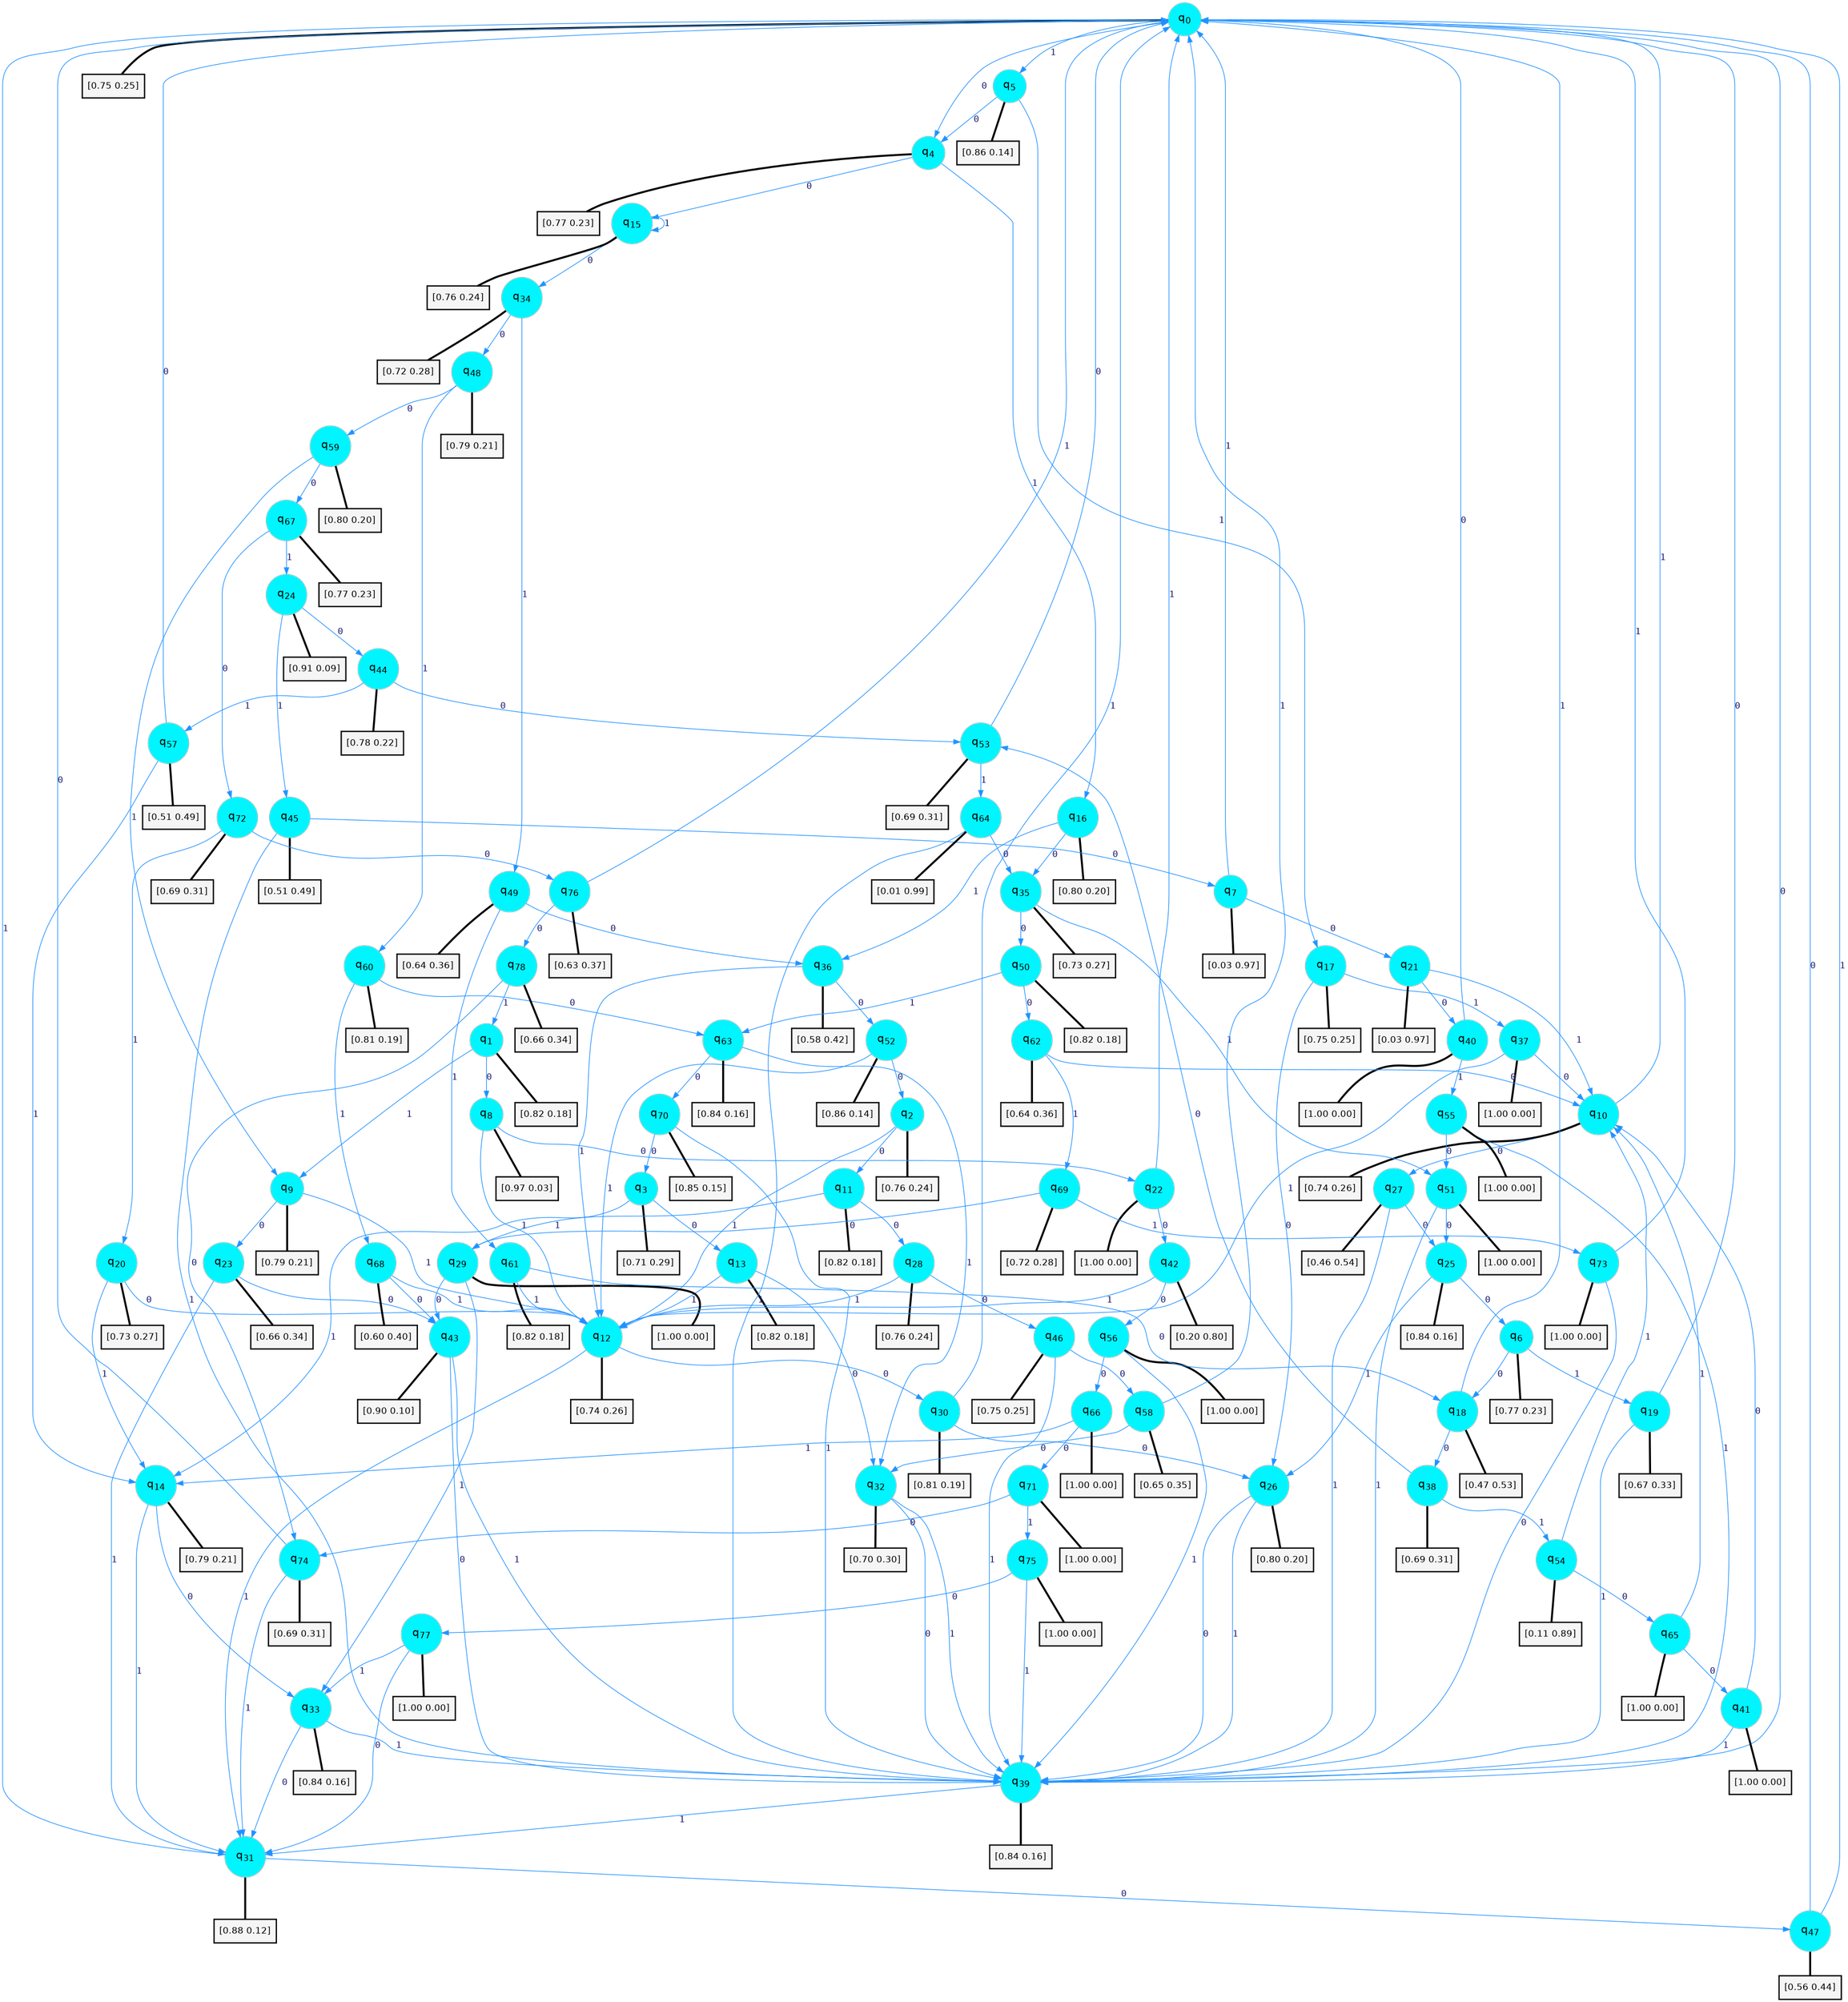 digraph G {
graph [
bgcolor=transparent, dpi=300, rankdir=TD, size="40,25"];
node [
color=gray, fillcolor=turquoise1, fontcolor=black, fontname=Helvetica, fontsize=16, fontweight=bold, shape=circle, style=filled];
edge [
arrowsize=1, color=dodgerblue1, fontcolor=midnightblue, fontname=courier, fontweight=bold, penwidth=1, style=solid, weight=20];
0[label=<q<SUB>0</SUB>>];
1[label=<q<SUB>1</SUB>>];
2[label=<q<SUB>2</SUB>>];
3[label=<q<SUB>3</SUB>>];
4[label=<q<SUB>4</SUB>>];
5[label=<q<SUB>5</SUB>>];
6[label=<q<SUB>6</SUB>>];
7[label=<q<SUB>7</SUB>>];
8[label=<q<SUB>8</SUB>>];
9[label=<q<SUB>9</SUB>>];
10[label=<q<SUB>10</SUB>>];
11[label=<q<SUB>11</SUB>>];
12[label=<q<SUB>12</SUB>>];
13[label=<q<SUB>13</SUB>>];
14[label=<q<SUB>14</SUB>>];
15[label=<q<SUB>15</SUB>>];
16[label=<q<SUB>16</SUB>>];
17[label=<q<SUB>17</SUB>>];
18[label=<q<SUB>18</SUB>>];
19[label=<q<SUB>19</SUB>>];
20[label=<q<SUB>20</SUB>>];
21[label=<q<SUB>21</SUB>>];
22[label=<q<SUB>22</SUB>>];
23[label=<q<SUB>23</SUB>>];
24[label=<q<SUB>24</SUB>>];
25[label=<q<SUB>25</SUB>>];
26[label=<q<SUB>26</SUB>>];
27[label=<q<SUB>27</SUB>>];
28[label=<q<SUB>28</SUB>>];
29[label=<q<SUB>29</SUB>>];
30[label=<q<SUB>30</SUB>>];
31[label=<q<SUB>31</SUB>>];
32[label=<q<SUB>32</SUB>>];
33[label=<q<SUB>33</SUB>>];
34[label=<q<SUB>34</SUB>>];
35[label=<q<SUB>35</SUB>>];
36[label=<q<SUB>36</SUB>>];
37[label=<q<SUB>37</SUB>>];
38[label=<q<SUB>38</SUB>>];
39[label=<q<SUB>39</SUB>>];
40[label=<q<SUB>40</SUB>>];
41[label=<q<SUB>41</SUB>>];
42[label=<q<SUB>42</SUB>>];
43[label=<q<SUB>43</SUB>>];
44[label=<q<SUB>44</SUB>>];
45[label=<q<SUB>45</SUB>>];
46[label=<q<SUB>46</SUB>>];
47[label=<q<SUB>47</SUB>>];
48[label=<q<SUB>48</SUB>>];
49[label=<q<SUB>49</SUB>>];
50[label=<q<SUB>50</SUB>>];
51[label=<q<SUB>51</SUB>>];
52[label=<q<SUB>52</SUB>>];
53[label=<q<SUB>53</SUB>>];
54[label=<q<SUB>54</SUB>>];
55[label=<q<SUB>55</SUB>>];
56[label=<q<SUB>56</SUB>>];
57[label=<q<SUB>57</SUB>>];
58[label=<q<SUB>58</SUB>>];
59[label=<q<SUB>59</SUB>>];
60[label=<q<SUB>60</SUB>>];
61[label=<q<SUB>61</SUB>>];
62[label=<q<SUB>62</SUB>>];
63[label=<q<SUB>63</SUB>>];
64[label=<q<SUB>64</SUB>>];
65[label=<q<SUB>65</SUB>>];
66[label=<q<SUB>66</SUB>>];
67[label=<q<SUB>67</SUB>>];
68[label=<q<SUB>68</SUB>>];
69[label=<q<SUB>69</SUB>>];
70[label=<q<SUB>70</SUB>>];
71[label=<q<SUB>71</SUB>>];
72[label=<q<SUB>72</SUB>>];
73[label=<q<SUB>73</SUB>>];
74[label=<q<SUB>74</SUB>>];
75[label=<q<SUB>75</SUB>>];
76[label=<q<SUB>76</SUB>>];
77[label=<q<SUB>77</SUB>>];
78[label=<q<SUB>78</SUB>>];
79[label="[0.75 0.25]", shape=box,fontcolor=black, fontname=Helvetica, fontsize=14, penwidth=2, fillcolor=whitesmoke,color=black];
80[label="[0.82 0.18]", shape=box,fontcolor=black, fontname=Helvetica, fontsize=14, penwidth=2, fillcolor=whitesmoke,color=black];
81[label="[0.76 0.24]", shape=box,fontcolor=black, fontname=Helvetica, fontsize=14, penwidth=2, fillcolor=whitesmoke,color=black];
82[label="[0.71 0.29]", shape=box,fontcolor=black, fontname=Helvetica, fontsize=14, penwidth=2, fillcolor=whitesmoke,color=black];
83[label="[0.77 0.23]", shape=box,fontcolor=black, fontname=Helvetica, fontsize=14, penwidth=2, fillcolor=whitesmoke,color=black];
84[label="[0.86 0.14]", shape=box,fontcolor=black, fontname=Helvetica, fontsize=14, penwidth=2, fillcolor=whitesmoke,color=black];
85[label="[0.77 0.23]", shape=box,fontcolor=black, fontname=Helvetica, fontsize=14, penwidth=2, fillcolor=whitesmoke,color=black];
86[label="[0.03 0.97]", shape=box,fontcolor=black, fontname=Helvetica, fontsize=14, penwidth=2, fillcolor=whitesmoke,color=black];
87[label="[0.97 0.03]", shape=box,fontcolor=black, fontname=Helvetica, fontsize=14, penwidth=2, fillcolor=whitesmoke,color=black];
88[label="[0.79 0.21]", shape=box,fontcolor=black, fontname=Helvetica, fontsize=14, penwidth=2, fillcolor=whitesmoke,color=black];
89[label="[0.74 0.26]", shape=box,fontcolor=black, fontname=Helvetica, fontsize=14, penwidth=2, fillcolor=whitesmoke,color=black];
90[label="[0.82 0.18]", shape=box,fontcolor=black, fontname=Helvetica, fontsize=14, penwidth=2, fillcolor=whitesmoke,color=black];
91[label="[0.74 0.26]", shape=box,fontcolor=black, fontname=Helvetica, fontsize=14, penwidth=2, fillcolor=whitesmoke,color=black];
92[label="[0.82 0.18]", shape=box,fontcolor=black, fontname=Helvetica, fontsize=14, penwidth=2, fillcolor=whitesmoke,color=black];
93[label="[0.79 0.21]", shape=box,fontcolor=black, fontname=Helvetica, fontsize=14, penwidth=2, fillcolor=whitesmoke,color=black];
94[label="[0.76 0.24]", shape=box,fontcolor=black, fontname=Helvetica, fontsize=14, penwidth=2, fillcolor=whitesmoke,color=black];
95[label="[0.80 0.20]", shape=box,fontcolor=black, fontname=Helvetica, fontsize=14, penwidth=2, fillcolor=whitesmoke,color=black];
96[label="[0.75 0.25]", shape=box,fontcolor=black, fontname=Helvetica, fontsize=14, penwidth=2, fillcolor=whitesmoke,color=black];
97[label="[0.47 0.53]", shape=box,fontcolor=black, fontname=Helvetica, fontsize=14, penwidth=2, fillcolor=whitesmoke,color=black];
98[label="[0.67 0.33]", shape=box,fontcolor=black, fontname=Helvetica, fontsize=14, penwidth=2, fillcolor=whitesmoke,color=black];
99[label="[0.73 0.27]", shape=box,fontcolor=black, fontname=Helvetica, fontsize=14, penwidth=2, fillcolor=whitesmoke,color=black];
100[label="[0.03 0.97]", shape=box,fontcolor=black, fontname=Helvetica, fontsize=14, penwidth=2, fillcolor=whitesmoke,color=black];
101[label="[1.00 0.00]", shape=box,fontcolor=black, fontname=Helvetica, fontsize=14, penwidth=2, fillcolor=whitesmoke,color=black];
102[label="[0.66 0.34]", shape=box,fontcolor=black, fontname=Helvetica, fontsize=14, penwidth=2, fillcolor=whitesmoke,color=black];
103[label="[0.91 0.09]", shape=box,fontcolor=black, fontname=Helvetica, fontsize=14, penwidth=2, fillcolor=whitesmoke,color=black];
104[label="[0.84 0.16]", shape=box,fontcolor=black, fontname=Helvetica, fontsize=14, penwidth=2, fillcolor=whitesmoke,color=black];
105[label="[0.80 0.20]", shape=box,fontcolor=black, fontname=Helvetica, fontsize=14, penwidth=2, fillcolor=whitesmoke,color=black];
106[label="[0.46 0.54]", shape=box,fontcolor=black, fontname=Helvetica, fontsize=14, penwidth=2, fillcolor=whitesmoke,color=black];
107[label="[0.76 0.24]", shape=box,fontcolor=black, fontname=Helvetica, fontsize=14, penwidth=2, fillcolor=whitesmoke,color=black];
108[label="[1.00 0.00]", shape=box,fontcolor=black, fontname=Helvetica, fontsize=14, penwidth=2, fillcolor=whitesmoke,color=black];
109[label="[0.81 0.19]", shape=box,fontcolor=black, fontname=Helvetica, fontsize=14, penwidth=2, fillcolor=whitesmoke,color=black];
110[label="[0.88 0.12]", shape=box,fontcolor=black, fontname=Helvetica, fontsize=14, penwidth=2, fillcolor=whitesmoke,color=black];
111[label="[0.70 0.30]", shape=box,fontcolor=black, fontname=Helvetica, fontsize=14, penwidth=2, fillcolor=whitesmoke,color=black];
112[label="[0.84 0.16]", shape=box,fontcolor=black, fontname=Helvetica, fontsize=14, penwidth=2, fillcolor=whitesmoke,color=black];
113[label="[0.72 0.28]", shape=box,fontcolor=black, fontname=Helvetica, fontsize=14, penwidth=2, fillcolor=whitesmoke,color=black];
114[label="[0.73 0.27]", shape=box,fontcolor=black, fontname=Helvetica, fontsize=14, penwidth=2, fillcolor=whitesmoke,color=black];
115[label="[0.58 0.42]", shape=box,fontcolor=black, fontname=Helvetica, fontsize=14, penwidth=2, fillcolor=whitesmoke,color=black];
116[label="[1.00 0.00]", shape=box,fontcolor=black, fontname=Helvetica, fontsize=14, penwidth=2, fillcolor=whitesmoke,color=black];
117[label="[0.69 0.31]", shape=box,fontcolor=black, fontname=Helvetica, fontsize=14, penwidth=2, fillcolor=whitesmoke,color=black];
118[label="[0.84 0.16]", shape=box,fontcolor=black, fontname=Helvetica, fontsize=14, penwidth=2, fillcolor=whitesmoke,color=black];
119[label="[1.00 0.00]", shape=box,fontcolor=black, fontname=Helvetica, fontsize=14, penwidth=2, fillcolor=whitesmoke,color=black];
120[label="[1.00 0.00]", shape=box,fontcolor=black, fontname=Helvetica, fontsize=14, penwidth=2, fillcolor=whitesmoke,color=black];
121[label="[0.20 0.80]", shape=box,fontcolor=black, fontname=Helvetica, fontsize=14, penwidth=2, fillcolor=whitesmoke,color=black];
122[label="[0.90 0.10]", shape=box,fontcolor=black, fontname=Helvetica, fontsize=14, penwidth=2, fillcolor=whitesmoke,color=black];
123[label="[0.78 0.22]", shape=box,fontcolor=black, fontname=Helvetica, fontsize=14, penwidth=2, fillcolor=whitesmoke,color=black];
124[label="[0.51 0.49]", shape=box,fontcolor=black, fontname=Helvetica, fontsize=14, penwidth=2, fillcolor=whitesmoke,color=black];
125[label="[0.75 0.25]", shape=box,fontcolor=black, fontname=Helvetica, fontsize=14, penwidth=2, fillcolor=whitesmoke,color=black];
126[label="[0.56 0.44]", shape=box,fontcolor=black, fontname=Helvetica, fontsize=14, penwidth=2, fillcolor=whitesmoke,color=black];
127[label="[0.79 0.21]", shape=box,fontcolor=black, fontname=Helvetica, fontsize=14, penwidth=2, fillcolor=whitesmoke,color=black];
128[label="[0.64 0.36]", shape=box,fontcolor=black, fontname=Helvetica, fontsize=14, penwidth=2, fillcolor=whitesmoke,color=black];
129[label="[0.82 0.18]", shape=box,fontcolor=black, fontname=Helvetica, fontsize=14, penwidth=2, fillcolor=whitesmoke,color=black];
130[label="[1.00 0.00]", shape=box,fontcolor=black, fontname=Helvetica, fontsize=14, penwidth=2, fillcolor=whitesmoke,color=black];
131[label="[0.86 0.14]", shape=box,fontcolor=black, fontname=Helvetica, fontsize=14, penwidth=2, fillcolor=whitesmoke,color=black];
132[label="[0.69 0.31]", shape=box,fontcolor=black, fontname=Helvetica, fontsize=14, penwidth=2, fillcolor=whitesmoke,color=black];
133[label="[0.11 0.89]", shape=box,fontcolor=black, fontname=Helvetica, fontsize=14, penwidth=2, fillcolor=whitesmoke,color=black];
134[label="[1.00 0.00]", shape=box,fontcolor=black, fontname=Helvetica, fontsize=14, penwidth=2, fillcolor=whitesmoke,color=black];
135[label="[1.00 0.00]", shape=box,fontcolor=black, fontname=Helvetica, fontsize=14, penwidth=2, fillcolor=whitesmoke,color=black];
136[label="[0.51 0.49]", shape=box,fontcolor=black, fontname=Helvetica, fontsize=14, penwidth=2, fillcolor=whitesmoke,color=black];
137[label="[0.65 0.35]", shape=box,fontcolor=black, fontname=Helvetica, fontsize=14, penwidth=2, fillcolor=whitesmoke,color=black];
138[label="[0.80 0.20]", shape=box,fontcolor=black, fontname=Helvetica, fontsize=14, penwidth=2, fillcolor=whitesmoke,color=black];
139[label="[0.81 0.19]", shape=box,fontcolor=black, fontname=Helvetica, fontsize=14, penwidth=2, fillcolor=whitesmoke,color=black];
140[label="[0.82 0.18]", shape=box,fontcolor=black, fontname=Helvetica, fontsize=14, penwidth=2, fillcolor=whitesmoke,color=black];
141[label="[0.64 0.36]", shape=box,fontcolor=black, fontname=Helvetica, fontsize=14, penwidth=2, fillcolor=whitesmoke,color=black];
142[label="[0.84 0.16]", shape=box,fontcolor=black, fontname=Helvetica, fontsize=14, penwidth=2, fillcolor=whitesmoke,color=black];
143[label="[0.01 0.99]", shape=box,fontcolor=black, fontname=Helvetica, fontsize=14, penwidth=2, fillcolor=whitesmoke,color=black];
144[label="[1.00 0.00]", shape=box,fontcolor=black, fontname=Helvetica, fontsize=14, penwidth=2, fillcolor=whitesmoke,color=black];
145[label="[1.00 0.00]", shape=box,fontcolor=black, fontname=Helvetica, fontsize=14, penwidth=2, fillcolor=whitesmoke,color=black];
146[label="[0.77 0.23]", shape=box,fontcolor=black, fontname=Helvetica, fontsize=14, penwidth=2, fillcolor=whitesmoke,color=black];
147[label="[0.60 0.40]", shape=box,fontcolor=black, fontname=Helvetica, fontsize=14, penwidth=2, fillcolor=whitesmoke,color=black];
148[label="[0.72 0.28]", shape=box,fontcolor=black, fontname=Helvetica, fontsize=14, penwidth=2, fillcolor=whitesmoke,color=black];
149[label="[0.85 0.15]", shape=box,fontcolor=black, fontname=Helvetica, fontsize=14, penwidth=2, fillcolor=whitesmoke,color=black];
150[label="[1.00 0.00]", shape=box,fontcolor=black, fontname=Helvetica, fontsize=14, penwidth=2, fillcolor=whitesmoke,color=black];
151[label="[0.69 0.31]", shape=box,fontcolor=black, fontname=Helvetica, fontsize=14, penwidth=2, fillcolor=whitesmoke,color=black];
152[label="[1.00 0.00]", shape=box,fontcolor=black, fontname=Helvetica, fontsize=14, penwidth=2, fillcolor=whitesmoke,color=black];
153[label="[0.69 0.31]", shape=box,fontcolor=black, fontname=Helvetica, fontsize=14, penwidth=2, fillcolor=whitesmoke,color=black];
154[label="[1.00 0.00]", shape=box,fontcolor=black, fontname=Helvetica, fontsize=14, penwidth=2, fillcolor=whitesmoke,color=black];
155[label="[0.63 0.37]", shape=box,fontcolor=black, fontname=Helvetica, fontsize=14, penwidth=2, fillcolor=whitesmoke,color=black];
156[label="[1.00 0.00]", shape=box,fontcolor=black, fontname=Helvetica, fontsize=14, penwidth=2, fillcolor=whitesmoke,color=black];
157[label="[0.66 0.34]", shape=box,fontcolor=black, fontname=Helvetica, fontsize=14, penwidth=2, fillcolor=whitesmoke,color=black];
0->4 [label=0];
0->5 [label=1];
0->79 [arrowhead=none, penwidth=3,color=black];
1->8 [label=0];
1->9 [label=1];
1->80 [arrowhead=none, penwidth=3,color=black];
2->11 [label=0];
2->12 [label=1];
2->81 [arrowhead=none, penwidth=3,color=black];
3->13 [label=0];
3->14 [label=1];
3->82 [arrowhead=none, penwidth=3,color=black];
4->15 [label=0];
4->16 [label=1];
4->83 [arrowhead=none, penwidth=3,color=black];
5->4 [label=0];
5->17 [label=1];
5->84 [arrowhead=none, penwidth=3,color=black];
6->18 [label=0];
6->19 [label=1];
6->85 [arrowhead=none, penwidth=3,color=black];
7->21 [label=0];
7->0 [label=1];
7->86 [arrowhead=none, penwidth=3,color=black];
8->22 [label=0];
8->12 [label=1];
8->87 [arrowhead=none, penwidth=3,color=black];
9->23 [label=0];
9->12 [label=1];
9->88 [arrowhead=none, penwidth=3,color=black];
10->27 [label=0];
10->0 [label=1];
10->89 [arrowhead=none, penwidth=3,color=black];
11->28 [label=0];
11->29 [label=1];
11->90 [arrowhead=none, penwidth=3,color=black];
12->30 [label=0];
12->31 [label=1];
12->91 [arrowhead=none, penwidth=3,color=black];
13->32 [label=0];
13->12 [label=1];
13->92 [arrowhead=none, penwidth=3,color=black];
14->33 [label=0];
14->31 [label=1];
14->93 [arrowhead=none, penwidth=3,color=black];
15->34 [label=0];
15->15 [label=1];
15->94 [arrowhead=none, penwidth=3,color=black];
16->35 [label=0];
16->36 [label=1];
16->95 [arrowhead=none, penwidth=3,color=black];
17->26 [label=0];
17->37 [label=1];
17->96 [arrowhead=none, penwidth=3,color=black];
18->38 [label=0];
18->0 [label=1];
18->97 [arrowhead=none, penwidth=3,color=black];
19->0 [label=0];
19->39 [label=1];
19->98 [arrowhead=none, penwidth=3,color=black];
20->12 [label=0];
20->14 [label=1];
20->99 [arrowhead=none, penwidth=3,color=black];
21->40 [label=0];
21->10 [label=1];
21->100 [arrowhead=none, penwidth=3,color=black];
22->42 [label=0];
22->0 [label=1];
22->101 [arrowhead=none, penwidth=3,color=black];
23->43 [label=0];
23->31 [label=1];
23->102 [arrowhead=none, penwidth=3,color=black];
24->44 [label=0];
24->45 [label=1];
24->103 [arrowhead=none, penwidth=3,color=black];
25->6 [label=0];
25->26 [label=1];
25->104 [arrowhead=none, penwidth=3,color=black];
26->39 [label=0];
26->39 [label=1];
26->105 [arrowhead=none, penwidth=3,color=black];
27->25 [label=0];
27->39 [label=1];
27->106 [arrowhead=none, penwidth=3,color=black];
28->46 [label=0];
28->12 [label=1];
28->107 [arrowhead=none, penwidth=3,color=black];
29->43 [label=0];
29->33 [label=1];
29->108 [arrowhead=none, penwidth=3,color=black];
30->26 [label=0];
30->0 [label=1];
30->109 [arrowhead=none, penwidth=3,color=black];
31->47 [label=0];
31->0 [label=1];
31->110 [arrowhead=none, penwidth=3,color=black];
32->39 [label=0];
32->39 [label=1];
32->111 [arrowhead=none, penwidth=3,color=black];
33->31 [label=0];
33->39 [label=1];
33->112 [arrowhead=none, penwidth=3,color=black];
34->48 [label=0];
34->49 [label=1];
34->113 [arrowhead=none, penwidth=3,color=black];
35->50 [label=0];
35->51 [label=1];
35->114 [arrowhead=none, penwidth=3,color=black];
36->52 [label=0];
36->12 [label=1];
36->115 [arrowhead=none, penwidth=3,color=black];
37->10 [label=0];
37->12 [label=1];
37->116 [arrowhead=none, penwidth=3,color=black];
38->53 [label=0];
38->54 [label=1];
38->117 [arrowhead=none, penwidth=3,color=black];
39->0 [label=0];
39->31 [label=1];
39->118 [arrowhead=none, penwidth=3,color=black];
40->0 [label=0];
40->55 [label=1];
40->119 [arrowhead=none, penwidth=3,color=black];
41->10 [label=0];
41->39 [label=1];
41->120 [arrowhead=none, penwidth=3,color=black];
42->56 [label=0];
42->12 [label=1];
42->121 [arrowhead=none, penwidth=3,color=black];
43->39 [label=0];
43->39 [label=1];
43->122 [arrowhead=none, penwidth=3,color=black];
44->53 [label=0];
44->57 [label=1];
44->123 [arrowhead=none, penwidth=3,color=black];
45->7 [label=0];
45->39 [label=1];
45->124 [arrowhead=none, penwidth=3,color=black];
46->58 [label=0];
46->39 [label=1];
46->125 [arrowhead=none, penwidth=3,color=black];
47->0 [label=0];
47->0 [label=1];
47->126 [arrowhead=none, penwidth=3,color=black];
48->59 [label=0];
48->60 [label=1];
48->127 [arrowhead=none, penwidth=3,color=black];
49->36 [label=0];
49->61 [label=1];
49->128 [arrowhead=none, penwidth=3,color=black];
50->62 [label=0];
50->63 [label=1];
50->129 [arrowhead=none, penwidth=3,color=black];
51->25 [label=0];
51->39 [label=1];
51->130 [arrowhead=none, penwidth=3,color=black];
52->2 [label=0];
52->12 [label=1];
52->131 [arrowhead=none, penwidth=3,color=black];
53->0 [label=0];
53->64 [label=1];
53->132 [arrowhead=none, penwidth=3,color=black];
54->65 [label=0];
54->10 [label=1];
54->133 [arrowhead=none, penwidth=3,color=black];
55->51 [label=0];
55->39 [label=1];
55->134 [arrowhead=none, penwidth=3,color=black];
56->66 [label=0];
56->39 [label=1];
56->135 [arrowhead=none, penwidth=3,color=black];
57->0 [label=0];
57->14 [label=1];
57->136 [arrowhead=none, penwidth=3,color=black];
58->32 [label=0];
58->0 [label=1];
58->137 [arrowhead=none, penwidth=3,color=black];
59->67 [label=0];
59->9 [label=1];
59->138 [arrowhead=none, penwidth=3,color=black];
60->63 [label=0];
60->68 [label=1];
60->139 [arrowhead=none, penwidth=3,color=black];
61->18 [label=0];
61->12 [label=1];
61->140 [arrowhead=none, penwidth=3,color=black];
62->10 [label=0];
62->69 [label=1];
62->141 [arrowhead=none, penwidth=3,color=black];
63->70 [label=0];
63->32 [label=1];
63->142 [arrowhead=none, penwidth=3,color=black];
64->35 [label=0];
64->39 [label=1];
64->143 [arrowhead=none, penwidth=3,color=black];
65->41 [label=0];
65->10 [label=1];
65->144 [arrowhead=none, penwidth=3,color=black];
66->71 [label=0];
66->14 [label=1];
66->145 [arrowhead=none, penwidth=3,color=black];
67->72 [label=0];
67->24 [label=1];
67->146 [arrowhead=none, penwidth=3,color=black];
68->43 [label=0];
68->12 [label=1];
68->147 [arrowhead=none, penwidth=3,color=black];
69->29 [label=0];
69->73 [label=1];
69->148 [arrowhead=none, penwidth=3,color=black];
70->3 [label=0];
70->39 [label=1];
70->149 [arrowhead=none, penwidth=3,color=black];
71->74 [label=0];
71->75 [label=1];
71->150 [arrowhead=none, penwidth=3,color=black];
72->76 [label=0];
72->20 [label=1];
72->151 [arrowhead=none, penwidth=3,color=black];
73->39 [label=0];
73->0 [label=1];
73->152 [arrowhead=none, penwidth=3,color=black];
74->0 [label=0];
74->31 [label=1];
74->153 [arrowhead=none, penwidth=3,color=black];
75->77 [label=0];
75->39 [label=1];
75->154 [arrowhead=none, penwidth=3,color=black];
76->78 [label=0];
76->0 [label=1];
76->155 [arrowhead=none, penwidth=3,color=black];
77->31 [label=0];
77->33 [label=1];
77->156 [arrowhead=none, penwidth=3,color=black];
78->74 [label=0];
78->1 [label=1];
78->157 [arrowhead=none, penwidth=3,color=black];
}
